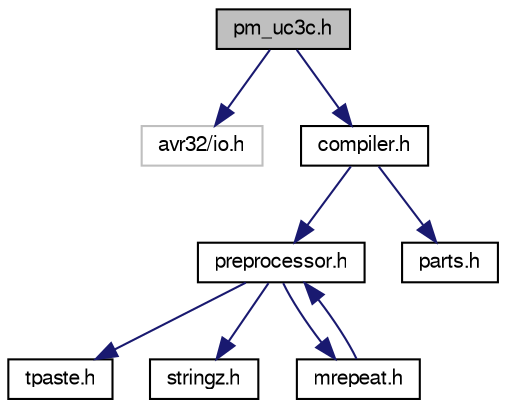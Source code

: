 digraph G
{
  edge [fontname="FreeSans",fontsize="10",labelfontname="FreeSans",labelfontsize="10"];
  node [fontname="FreeSans",fontsize="10",shape=record];
  Node1 [label="pm_uc3c.h",height=0.2,width=0.4,color="black", fillcolor="grey75", style="filled" fontcolor="black"];
  Node1 -> Node2 [color="midnightblue",fontsize="10",style="solid",fontname="FreeSans"];
  Node2 [label="avr32/io.h",height=0.2,width=0.4,color="grey75", fillcolor="white", style="filled"];
  Node1 -> Node3 [color="midnightblue",fontsize="10",style="solid",fontname="FreeSans"];
  Node3 [label="compiler.h",height=0.2,width=0.4,color="black", fillcolor="white", style="filled",URL="$a00021.html",tooltip="Compiler file for AVR32."];
  Node3 -> Node4 [color="midnightblue",fontsize="10",style="solid",fontname="FreeSans"];
  Node4 [label="preprocessor.h",height=0.2,width=0.4,color="black", fillcolor="white", style="filled",URL="$a00037.html",tooltip="Preprocessor utils."];
  Node4 -> Node5 [color="midnightblue",fontsize="10",style="solid",fontname="FreeSans"];
  Node5 [label="tpaste.h",height=0.2,width=0.4,color="black", fillcolor="white", style="filled",URL="$a00046.html",tooltip="Preprocessor token pasting utils."];
  Node4 -> Node6 [color="midnightblue",fontsize="10",style="solid",fontname="FreeSans"];
  Node6 [label="stringz.h",height=0.2,width=0.4,color="black", fillcolor="white", style="filled",URL="$a00045.html",tooltip="Preprocessor stringizing utils."];
  Node4 -> Node7 [color="midnightblue",fontsize="10",style="solid",fontname="FreeSans"];
  Node7 [label="mrepeat.h",height=0.2,width=0.4,color="black", fillcolor="white", style="filled",URL="$a00031.html",tooltip="Preprocessor macro repeating utils."];
  Node7 -> Node4 [color="midnightblue",fontsize="10",style="solid",fontname="FreeSans"];
  Node3 -> Node8 [color="midnightblue",fontsize="10",style="solid",fontname="FreeSans"];
  Node8 [label="parts.h",height=0.2,width=0.4,color="black", fillcolor="white", style="filled",URL="$a00032.html",tooltip="Arch file for AVR32."];
}
